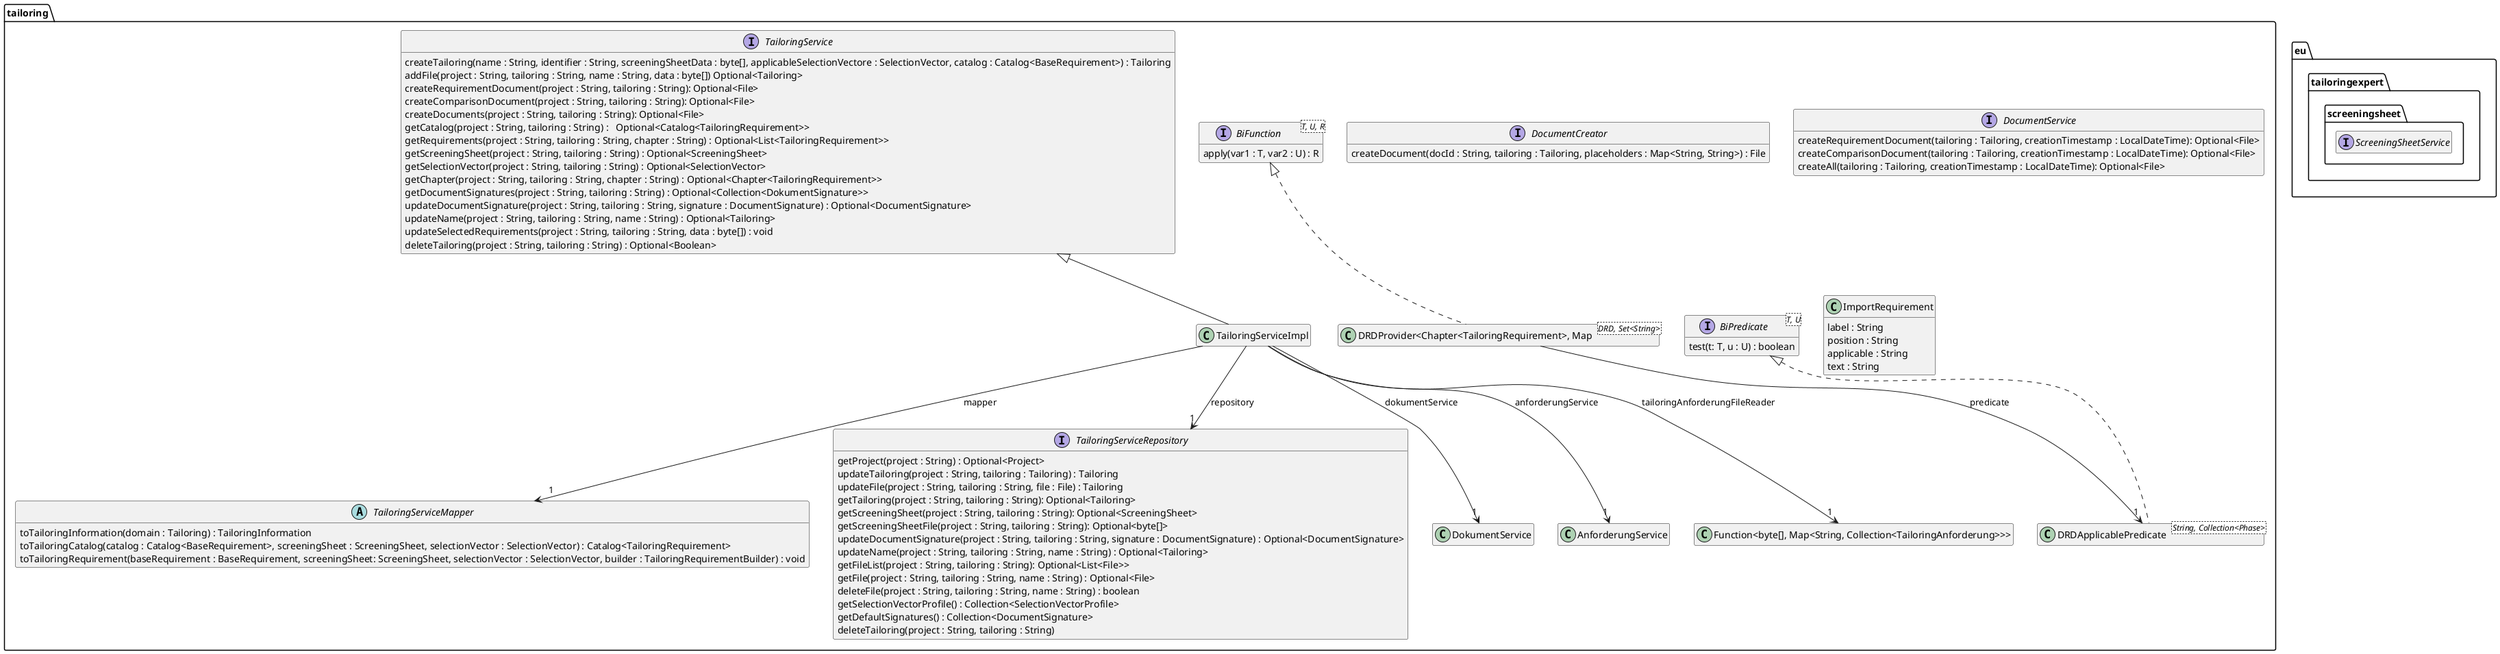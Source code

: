 @startuml Ebene3.png
hide empty members

package eu.tailoringexpert {
    package screeningsheet {
        interface ScreeningSheetService
    }
}

package tailoring {

    interface "BiPredicate<T, U>" as AnwendbarBiFunction {
        test(t: T, u : U) : boolean
    }
    class DRDApplicablePredicate<String, Collection<Phase>> {
    }
    AnwendbarBiFunction <|.. DRDApplicablePredicate

    interface "BiFunction<T, U, R>" as DRDProviderBiFunction {
        apply(var1 : T, var2 : U) : R
    }
    class "DRDProvider<Chapter<TailoringRequirement>, Map<DRD, Set<String>>" as DRDProvider{
    }
    DRDProviderBiFunction <|.. DRDProvider
    DRDProvider --> "1" DRDApplicablePredicate : predicate

    interface DocumentCreator {
        createDocument(docId : String, tailoring : Tailoring, placeholders : Map<String, String>) : File
    }

    interface TailoringService {
        createTailoring(name : String, identifier : String, screeningSheetData : byte[], applicableSelectionVectore : SelectionVector, catalog : Catalog<BaseRequirement>) : Tailoring
        addFile(project : String, tailoring : String, name : String, data : byte[]) Optional<Tailoring>
        createRequirementDocument(project : String, tailoring : String): Optional<File>
        createComparisonDocument(project : String, tailoring : String): Optional<File>
        createDocuments(project : String, tailoring : String): Optional<File>
        getCatalog(project : String, tailoring : String) :   Optional<Catalog<TailoringRequirement>>
        getRequirements(project : String, tailoring : String, chapter : String) : Optional<List<TailoringRequirement>>
        getScreeningSheet(project : String, tailoring : String) : Optional<ScreeningSheet>
        getSelectionVector(project : String, tailoring : String) : Optional<SelectionVector>
        getChapter(project : String, tailoring : String, chapter : String) : Optional<Chapter<TailoringRequirement>>
        getDocumentSignatures(project : String, tailoring : String) : Optional<Collection<DokumentSignature>>
        updateDocumentSignature(project : String, tailoring : String, signature : DocumentSignature) : Optional<DocumentSignature>
        updateName(project : String, tailoring : String, name : String) : Optional<Tailoring>
        updateSelectedRequirements(project : String, tailoring : String, data : byte[]) : void
        deleteTailoring(project : String, tailoring : String) : Optional<Boolean>
    }

    abstract class TailoringServiceMapper {
        toTailoringInformation(domain : Tailoring) : TailoringInformation
        toTailoringCatalog(catalog : Catalog<BaseRequirement>, screeningSheet : ScreeningSheet, selectionVector : SelectionVector) : Catalog<TailoringRequirement>
        toTailoringRequirement(baseRequirement : BaseRequirement, screeningSheet: ScreeningSheet, selectionVector : SelectionVector, builder : TailoringRequirementBuilder) : void
    }

    interface TailoringServiceRepository {
        getProject(project : String) : Optional<Project>
        updateTailoring(project : String, tailoring : Tailoring) : Tailoring
        updateFile(project : String, tailoring : String, file : File) : Tailoring
        getTailoring(project : String, tailoring : String): Optional<Tailoring>
        getScreeningSheet(project : String, tailoring : String): Optional<ScreeningSheet>
        getScreeningSheetFile(project : String, tailoring : String): Optional<byte[]>
        updateDocumentSignature(project : String, tailoring : String, signature : DocumentSignature) : Optional<DocumentSignature>
        updateName(project : String, tailoring : String, name : String) : Optional<Tailoring>
        getFileList(project : String, tailoring : String): Optional<List<File>>
        getFile(project : String, tailoring : String, name : String) : Optional<File>
        deleteFile(project : String, tailoring : String, name : String) : boolean
        getSelectionVectorProfile() : Collection<SelectionVectorProfile>
        getDefaultSignatures() : Collection<DocumentSignature>
        deleteTailoring(project : String, tailoring : String)
    }

    interface DocumentService {
        createRequirementDocument(tailoring : Tailoring, creationTimestamp : LocalDateTime): Optional<File>
        createComparisonDocument(tailoring : Tailoring, creationTimestamp : LocalDateTime): Optional<File>
        createAll(tailoring : Tailoring, creationTimestamp : LocalDateTime): Optional<File>
    }

    class ImportRequirement {
        label : String
        position : String
        applicable : String
        text : String
    }

    class TailoringServiceImpl {
    }
    TailoringService <|-- TailoringServiceImpl
    TailoringServiceImpl --> "1" TailoringServiceRepository : repository
    TailoringServiceImpl --> "1" TailoringServiceMapper : mapper
    TailoringServiceImpl --> "1" DokumentService : dokumentService
    TailoringServiceImpl --> "1" AnforderungService : anforderungService
    TailoringServiceImpl --> "1" "Function<byte[], Map<String, Collection<TailoringAnforderung>>>" : tailoringAnforderungFileReader
}
@enduml
